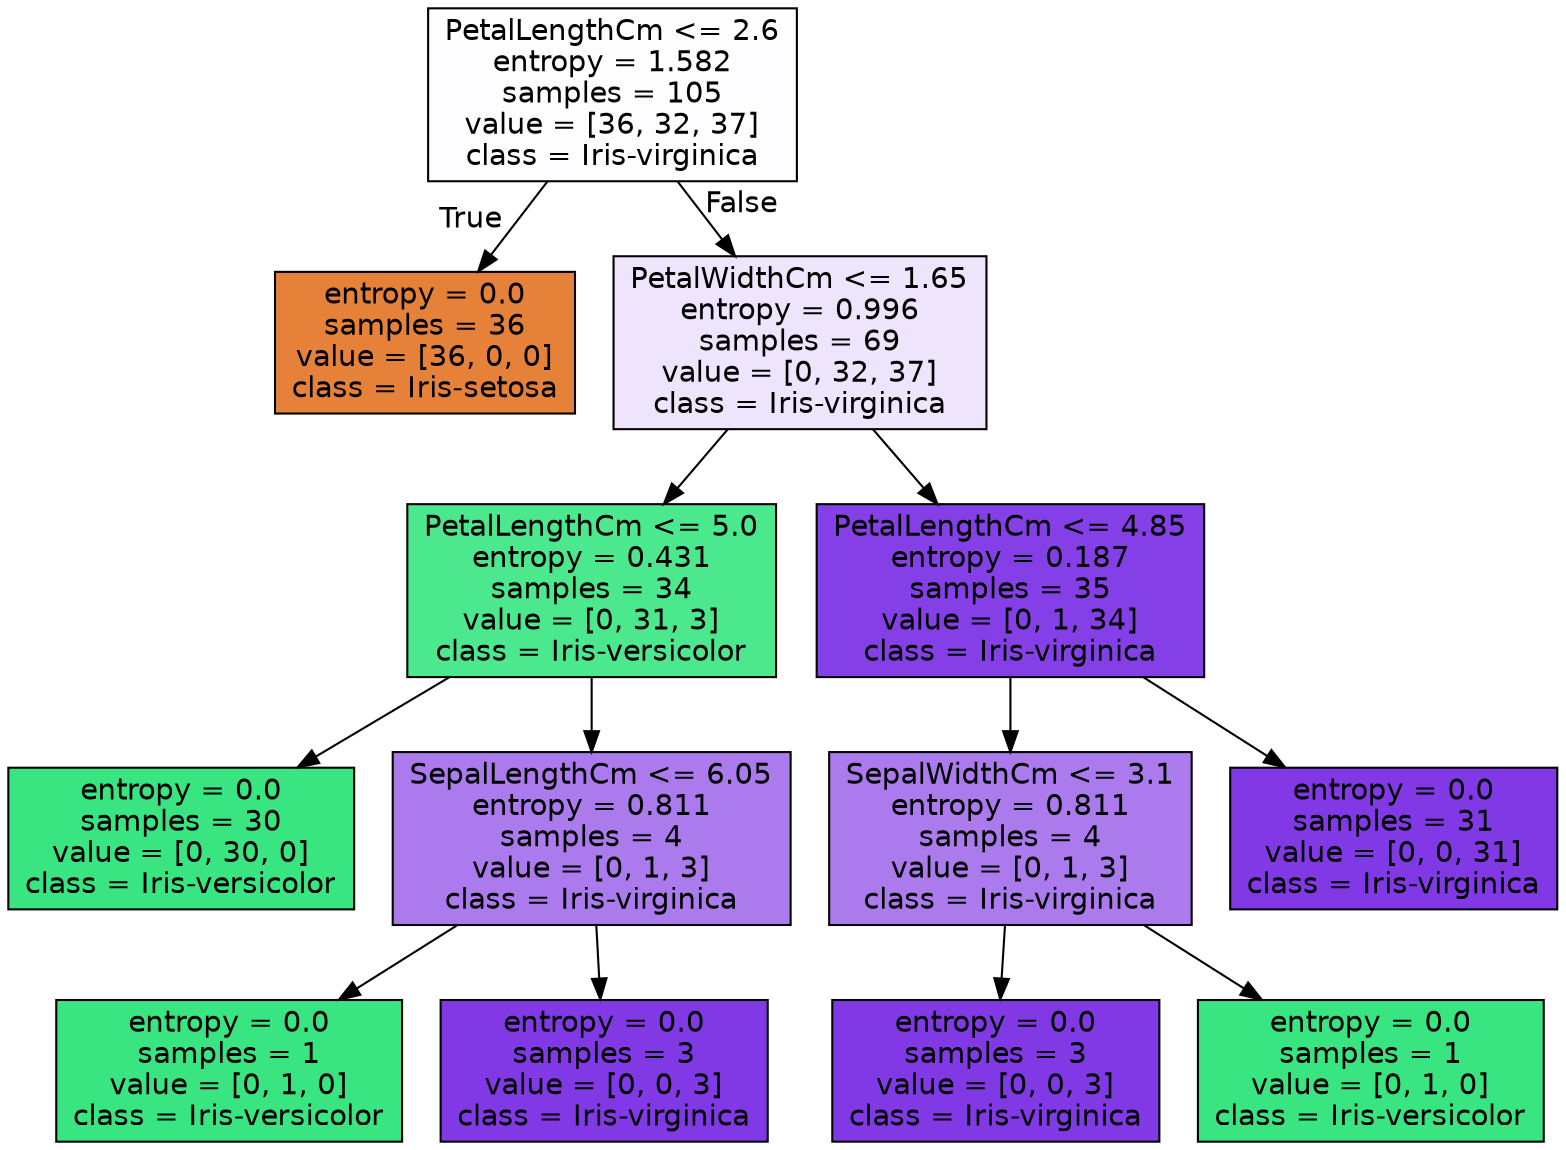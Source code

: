 digraph Tree {
node [shape=box, style="filled", color="black", fontname="helvetica"] ;
edge [fontname="helvetica"] ;
0 [label="PetalLengthCm <= 2.6\nentropy = 1.582\nsamples = 105\nvalue = [36, 32, 37]\nclass = Iris-virginica", fillcolor="#fdfcff"] ;
1 [label="entropy = 0.0\nsamples = 36\nvalue = [36, 0, 0]\nclass = Iris-setosa", fillcolor="#e58139"] ;
0 -> 1 [labeldistance=2.5, labelangle=45, headlabel="True"] ;
2 [label="PetalWidthCm <= 1.65\nentropy = 0.996\nsamples = 69\nvalue = [0, 32, 37]\nclass = Iris-virginica", fillcolor="#eee4fb"] ;
0 -> 2 [labeldistance=2.5, labelangle=-45, headlabel="False"] ;
3 [label="PetalLengthCm <= 5.0\nentropy = 0.431\nsamples = 34\nvalue = [0, 31, 3]\nclass = Iris-versicolor", fillcolor="#4ce88d"] ;
2 -> 3 ;
4 [label="entropy = 0.0\nsamples = 30\nvalue = [0, 30, 0]\nclass = Iris-versicolor", fillcolor="#39e581"] ;
3 -> 4 ;
5 [label="SepalLengthCm <= 6.05\nentropy = 0.811\nsamples = 4\nvalue = [0, 1, 3]\nclass = Iris-virginica", fillcolor="#ab7bee"] ;
3 -> 5 ;
6 [label="entropy = 0.0\nsamples = 1\nvalue = [0, 1, 0]\nclass = Iris-versicolor", fillcolor="#39e581"] ;
5 -> 6 ;
7 [label="entropy = 0.0\nsamples = 3\nvalue = [0, 0, 3]\nclass = Iris-virginica", fillcolor="#8139e5"] ;
5 -> 7 ;
8 [label="PetalLengthCm <= 4.85\nentropy = 0.187\nsamples = 35\nvalue = [0, 1, 34]\nclass = Iris-virginica", fillcolor="#853fe6"] ;
2 -> 8 ;
9 [label="SepalWidthCm <= 3.1\nentropy = 0.811\nsamples = 4\nvalue = [0, 1, 3]\nclass = Iris-virginica", fillcolor="#ab7bee"] ;
8 -> 9 ;
10 [label="entropy = 0.0\nsamples = 3\nvalue = [0, 0, 3]\nclass = Iris-virginica", fillcolor="#8139e5"] ;
9 -> 10 ;
11 [label="entropy = 0.0\nsamples = 1\nvalue = [0, 1, 0]\nclass = Iris-versicolor", fillcolor="#39e581"] ;
9 -> 11 ;
12 [label="entropy = 0.0\nsamples = 31\nvalue = [0, 0, 31]\nclass = Iris-virginica", fillcolor="#8139e5"] ;
8 -> 12 ;
}